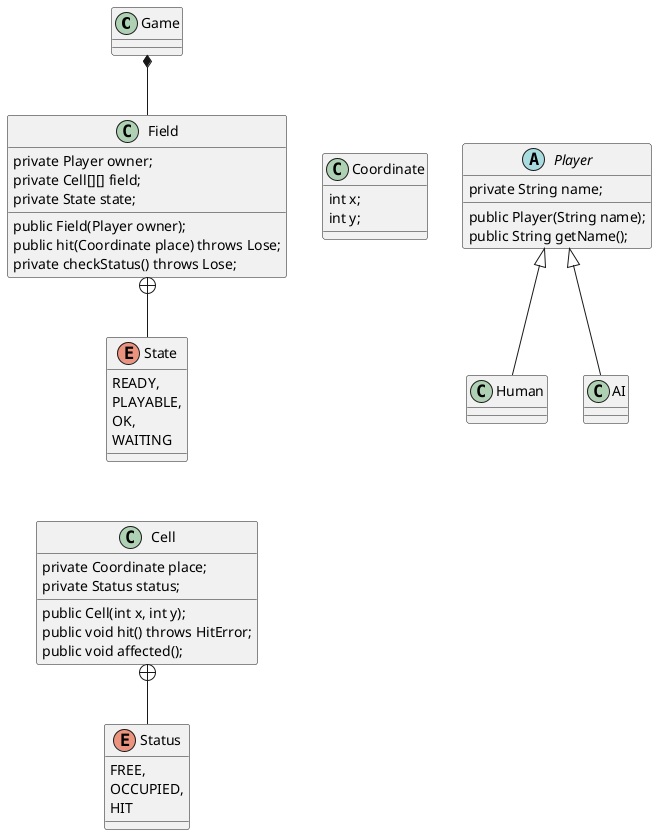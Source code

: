 @startuml

class Game {
}

class Field {
    private Player owner;
    private Cell[][] field;
    private State state;

    public Field(Player owner);
    public hit(Coordinate place) throws Lose;
    private checkStatus() throws Lose;
}

enum State {
    READY,
    PLAYABLE,
    OK,
    WAITING
}

class Cell {
    private Coordinate place;
    private Status status;

    public Cell(int x, int y);
    public void hit() throws HitError;
    public void affected();
}

enum Status {
    FREE,
    OCCUPIED,
    HIT
}


class Coordinate {
    int x;
    int y;
}

abstract class Player {
    private String name;

    public Player(String name);
    public String getName();
}

class Human extends Player
class AI extends Player



Game *-- Field
Cell +-- Status
State -[hidden]- Cell
Field -[hidden] Coordinate
Field +-- State
Coordinate -[hidden] Player

@enduml
